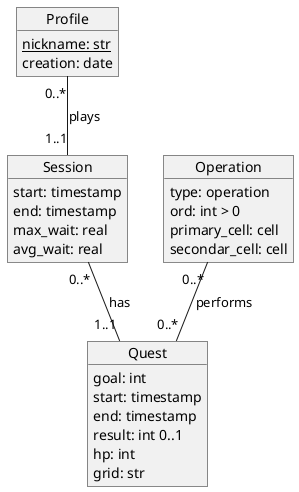 @startuml database-ER

' Entities

object Profile {
    {static} nickname: str
    creation: date
}

object Session {
    start: timestamp
    end: timestamp
    max_wait: real
    avg_wait: real
}

object Quest {
    goal: int
    start: timestamp
    end: timestamp
    result: int 0..1
    hp: int
    grid: str
}

object Operation {
    type: operation
    ord: int > 0
    primary_cell: cell
    secondar_cell: cell
}

' Relationship

Profile "0..*" -- "1..1" Session : plays

Session "0..*" -- "1..1" Quest : has

Operation "0..*" -- "0..*" Quest : performs

@enduml